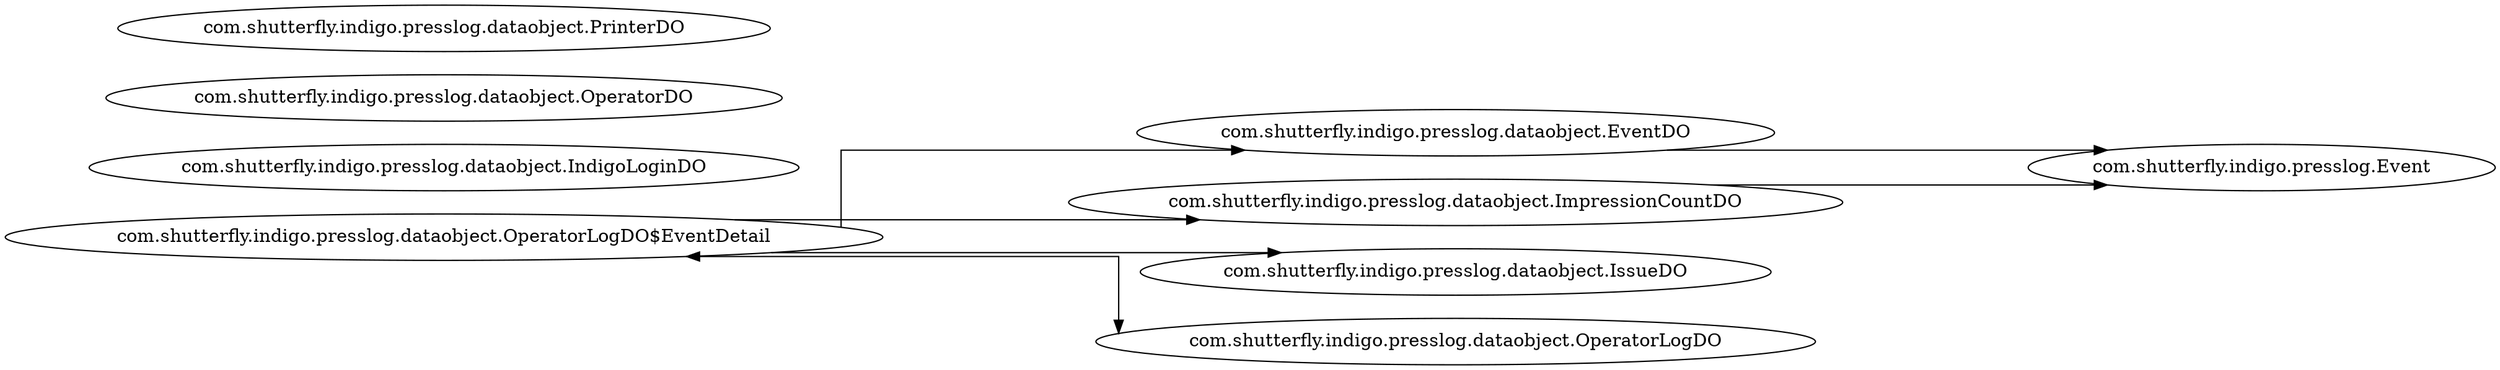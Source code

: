 digraph dependencyGraph {
 concentrate=true;
 rankdir="LR"; 
ranksep="2.0";
"com.shutterfly.indigo.presslog.dataobject.EventDO"; 
"com.shutterfly.indigo.presslog.dataobject.EventDO"->"com.shutterfly.indigo.presslog.Event";
"com.shutterfly.indigo.presslog.dataobject.ImpressionCountDO"; 
"com.shutterfly.indigo.presslog.dataobject.ImpressionCountDO"->"com.shutterfly.indigo.presslog.Event";
"com.shutterfly.indigo.presslog.dataobject.IndigoLoginDO"; 
"com.shutterfly.indigo.presslog.dataobject.IssueDO"; 
"com.shutterfly.indigo.presslog.dataobject.OperatorDO"; 
"com.shutterfly.indigo.presslog.dataobject.OperatorLogDO$EventDetail"; 
"com.shutterfly.indigo.presslog.dataobject.OperatorLogDO$EventDetail"->"com.shutterfly.indigo.presslog.dataobject.EventDO";
"com.shutterfly.indigo.presslog.dataobject.OperatorLogDO$EventDetail"->"com.shutterfly.indigo.presslog.dataobject.IssueDO";
"com.shutterfly.indigo.presslog.dataobject.OperatorLogDO$EventDetail"->"com.shutterfly.indigo.presslog.dataobject.ImpressionCountDO";
"com.shutterfly.indigo.presslog.dataobject.OperatorLogDO$EventDetail"->"com.shutterfly.indigo.presslog.dataobject.OperatorLogDO";
"com.shutterfly.indigo.presslog.dataobject.OperatorLogDO"; 
"com.shutterfly.indigo.presslog.dataobject.OperatorLogDO"->"com.shutterfly.indigo.presslog.dataobject.OperatorLogDO$EventDetail";
"com.shutterfly.indigo.presslog.dataobject.PrinterDO"; 
splines="ortho";
}